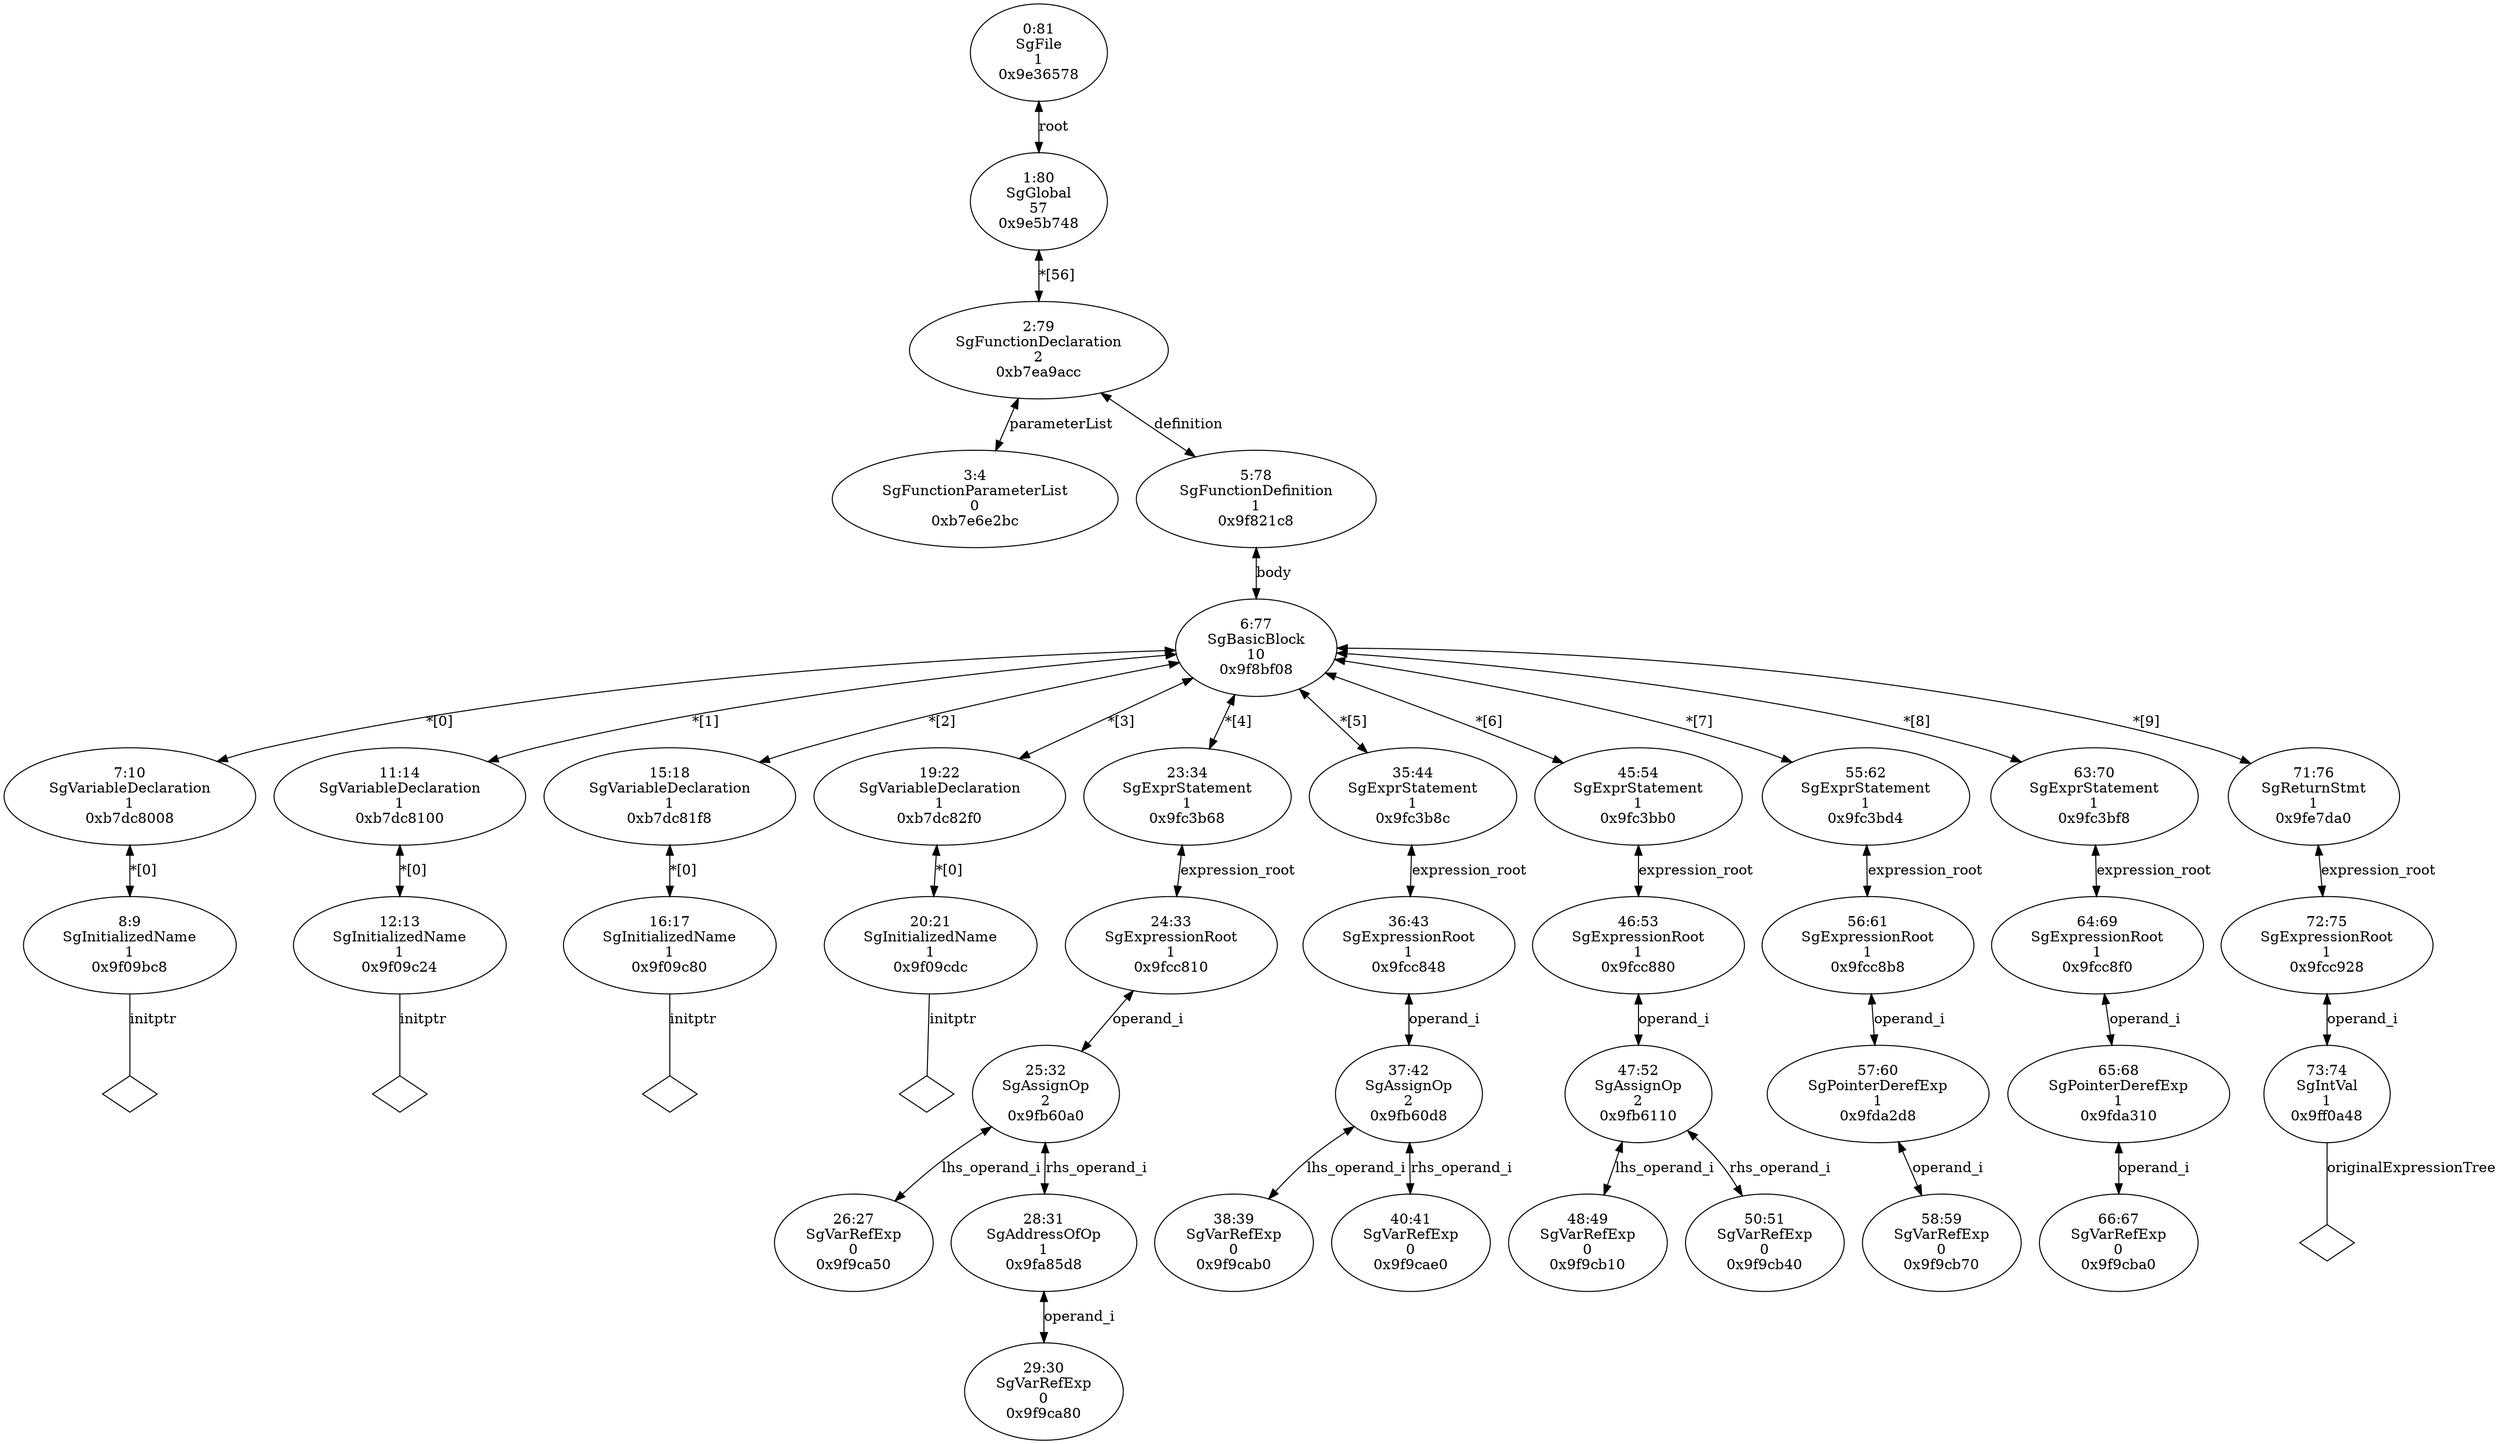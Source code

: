digraph "G./alias2.c.dot" {
"0xb7e6e2bc"[label="3:4\nSgFunctionParameterList\n0\n0xb7e6e2bc\n" ];
"0x9f09bc8"[label="8:9\nSgInitializedName\n1\n0x9f09bc8\n" ];
"0x9f09bc8" -> "0x9f09bc8__initptr__null"[label="initptr" dir=none ];
"0x9f09bc8__initptr__null"[label="" shape=diamond ];
"0xb7dc8008"[label="7:10\nSgVariableDeclaration\n1\n0xb7dc8008\n" ];
"0xb7dc8008" -> "0x9f09bc8"[label="*[0]" dir=both ];
"0x9f09c24"[label="12:13\nSgInitializedName\n1\n0x9f09c24\n" ];
"0x9f09c24" -> "0x9f09c24__initptr__null"[label="initptr" dir=none ];
"0x9f09c24__initptr__null"[label="" shape=diamond ];
"0xb7dc8100"[label="11:14\nSgVariableDeclaration\n1\n0xb7dc8100\n" ];
"0xb7dc8100" -> "0x9f09c24"[label="*[0]" dir=both ];
"0x9f09c80"[label="16:17\nSgInitializedName\n1\n0x9f09c80\n" ];
"0x9f09c80" -> "0x9f09c80__initptr__null"[label="initptr" dir=none ];
"0x9f09c80__initptr__null"[label="" shape=diamond ];
"0xb7dc81f8"[label="15:18\nSgVariableDeclaration\n1\n0xb7dc81f8\n" ];
"0xb7dc81f8" -> "0x9f09c80"[label="*[0]" dir=both ];
"0x9f09cdc"[label="20:21\nSgInitializedName\n1\n0x9f09cdc\n" ];
"0x9f09cdc" -> "0x9f09cdc__initptr__null"[label="initptr" dir=none ];
"0x9f09cdc__initptr__null"[label="" shape=diamond ];
"0xb7dc82f0"[label="19:22\nSgVariableDeclaration\n1\n0xb7dc82f0\n" ];
"0xb7dc82f0" -> "0x9f09cdc"[label="*[0]" dir=both ];
"0x9f9ca50"[label="26:27\nSgVarRefExp\n0\n0x9f9ca50\n" ];
"0x9f9ca80"[label="29:30\nSgVarRefExp\n0\n0x9f9ca80\n" ];
"0x9fa85d8"[label="28:31\nSgAddressOfOp\n1\n0x9fa85d8\n" ];
"0x9fa85d8" -> "0x9f9ca80"[label="operand_i" dir=both ];
"0x9fb60a0"[label="25:32\nSgAssignOp\n2\n0x9fb60a0\n" ];
"0x9fb60a0" -> "0x9f9ca50"[label="lhs_operand_i" dir=both ];
"0x9fb60a0" -> "0x9fa85d8"[label="rhs_operand_i" dir=both ];
"0x9fcc810"[label="24:33\nSgExpressionRoot\n1\n0x9fcc810\n" ];
"0x9fcc810" -> "0x9fb60a0"[label="operand_i" dir=both ];
"0x9fc3b68"[label="23:34\nSgExprStatement\n1\n0x9fc3b68\n" ];
"0x9fc3b68" -> "0x9fcc810"[label="expression_root" dir=both ];
"0x9f9cab0"[label="38:39\nSgVarRefExp\n0\n0x9f9cab0\n" ];
"0x9f9cae0"[label="40:41\nSgVarRefExp\n0\n0x9f9cae0\n" ];
"0x9fb60d8"[label="37:42\nSgAssignOp\n2\n0x9fb60d8\n" ];
"0x9fb60d8" -> "0x9f9cab0"[label="lhs_operand_i" dir=both ];
"0x9fb60d8" -> "0x9f9cae0"[label="rhs_operand_i" dir=both ];
"0x9fcc848"[label="36:43\nSgExpressionRoot\n1\n0x9fcc848\n" ];
"0x9fcc848" -> "0x9fb60d8"[label="operand_i" dir=both ];
"0x9fc3b8c"[label="35:44\nSgExprStatement\n1\n0x9fc3b8c\n" ];
"0x9fc3b8c" -> "0x9fcc848"[label="expression_root" dir=both ];
"0x9f9cb10"[label="48:49\nSgVarRefExp\n0\n0x9f9cb10\n" ];
"0x9f9cb40"[label="50:51\nSgVarRefExp\n0\n0x9f9cb40\n" ];
"0x9fb6110"[label="47:52\nSgAssignOp\n2\n0x9fb6110\n" ];
"0x9fb6110" -> "0x9f9cb10"[label="lhs_operand_i" dir=both ];
"0x9fb6110" -> "0x9f9cb40"[label="rhs_operand_i" dir=both ];
"0x9fcc880"[label="46:53\nSgExpressionRoot\n1\n0x9fcc880\n" ];
"0x9fcc880" -> "0x9fb6110"[label="operand_i" dir=both ];
"0x9fc3bb0"[label="45:54\nSgExprStatement\n1\n0x9fc3bb0\n" ];
"0x9fc3bb0" -> "0x9fcc880"[label="expression_root" dir=both ];
"0x9f9cb70"[label="58:59\nSgVarRefExp\n0\n0x9f9cb70\n" ];
"0x9fda2d8"[label="57:60\nSgPointerDerefExp\n1\n0x9fda2d8\n" ];
"0x9fda2d8" -> "0x9f9cb70"[label="operand_i" dir=both ];
"0x9fcc8b8"[label="56:61\nSgExpressionRoot\n1\n0x9fcc8b8\n" ];
"0x9fcc8b8" -> "0x9fda2d8"[label="operand_i" dir=both ];
"0x9fc3bd4"[label="55:62\nSgExprStatement\n1\n0x9fc3bd4\n" ];
"0x9fc3bd4" -> "0x9fcc8b8"[label="expression_root" dir=both ];
"0x9f9cba0"[label="66:67\nSgVarRefExp\n0\n0x9f9cba0\n" ];
"0x9fda310"[label="65:68\nSgPointerDerefExp\n1\n0x9fda310\n" ];
"0x9fda310" -> "0x9f9cba0"[label="operand_i" dir=both ];
"0x9fcc8f0"[label="64:69\nSgExpressionRoot\n1\n0x9fcc8f0\n" ];
"0x9fcc8f0" -> "0x9fda310"[label="operand_i" dir=both ];
"0x9fc3bf8"[label="63:70\nSgExprStatement\n1\n0x9fc3bf8\n" ];
"0x9fc3bf8" -> "0x9fcc8f0"[label="expression_root" dir=both ];
"0x9ff0a48"[label="73:74\nSgIntVal\n1\n0x9ff0a48\n" ];
"0x9ff0a48" -> "0x9ff0a48__originalExpressionTree__null"[label="originalExpressionTree" dir=none ];
"0x9ff0a48__originalExpressionTree__null"[label="" shape=diamond ];
"0x9fcc928"[label="72:75\nSgExpressionRoot\n1\n0x9fcc928\n" ];
"0x9fcc928" -> "0x9ff0a48"[label="operand_i" dir=both ];
"0x9fe7da0"[label="71:76\nSgReturnStmt\n1\n0x9fe7da0\n" ];
"0x9fe7da0" -> "0x9fcc928"[label="expression_root" dir=both ];
"0x9f8bf08"[label="6:77\nSgBasicBlock\n10\n0x9f8bf08\n" ];
"0x9f8bf08" -> "0xb7dc8008"[label="*[0]" dir=both ];
"0x9f8bf08" -> "0xb7dc8100"[label="*[1]" dir=both ];
"0x9f8bf08" -> "0xb7dc81f8"[label="*[2]" dir=both ];
"0x9f8bf08" -> "0xb7dc82f0"[label="*[3]" dir=both ];
"0x9f8bf08" -> "0x9fc3b68"[label="*[4]" dir=both ];
"0x9f8bf08" -> "0x9fc3b8c"[label="*[5]" dir=both ];
"0x9f8bf08" -> "0x9fc3bb0"[label="*[6]" dir=both ];
"0x9f8bf08" -> "0x9fc3bd4"[label="*[7]" dir=both ];
"0x9f8bf08" -> "0x9fc3bf8"[label="*[8]" dir=both ];
"0x9f8bf08" -> "0x9fe7da0"[label="*[9]" dir=both ];
"0x9f821c8"[label="5:78\nSgFunctionDefinition\n1\n0x9f821c8\n" ];
"0x9f821c8" -> "0x9f8bf08"[label="body" dir=both ];
"0xb7ea9acc"[label="2:79\nSgFunctionDeclaration\n2\n0xb7ea9acc\n" ];
"0xb7ea9acc" -> "0xb7e6e2bc"[label="parameterList" dir=both ];
"0xb7ea9acc" -> "0x9f821c8"[label="definition" dir=both ];
"0x9e5b748"[label="1:80\nSgGlobal\n57\n0x9e5b748\n" ];
"0x9e5b748" -> "0xb7ea9acc"[label="*[56]" dir=both ];
"0x9e36578"[label="0:81\nSgFile\n1\n0x9e36578\n" ];
"0x9e36578" -> "0x9e5b748"[label="root" dir=both ];
}
